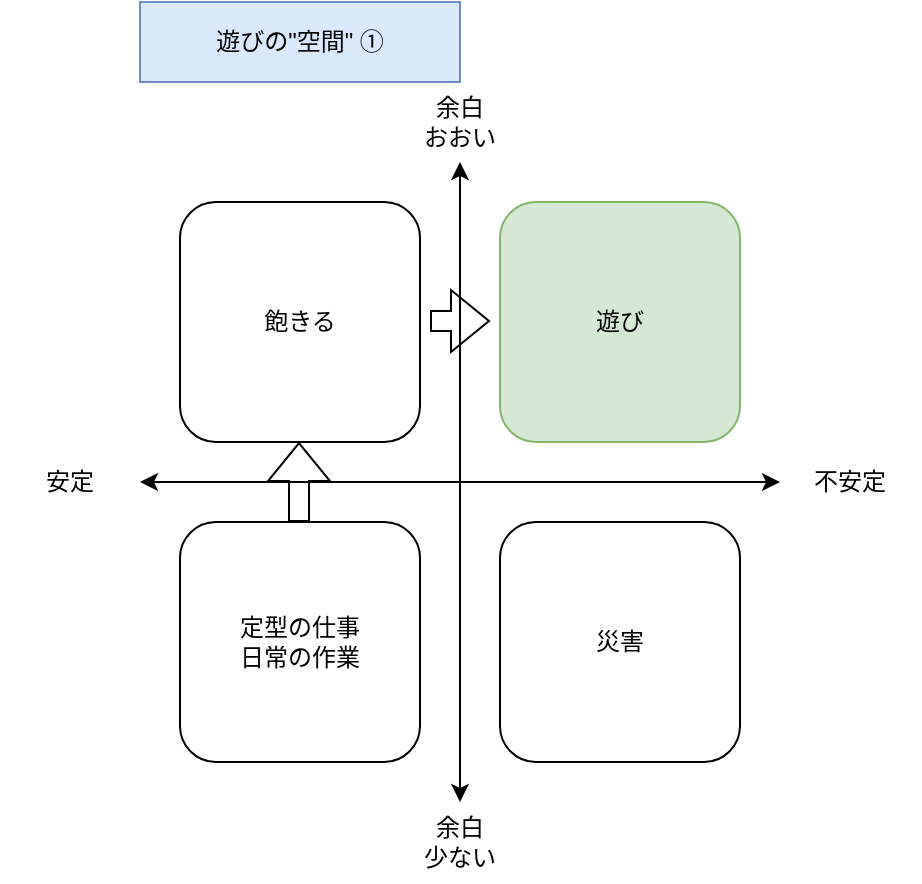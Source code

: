 <mxfile version="28.0.7">
  <diagram name="ページ1" id="5z0QLxjCDmGpfmo5USfk">
    <mxGraphModel dx="993" dy="831" grid="1" gridSize="10" guides="1" tooltips="1" connect="1" arrows="1" fold="1" page="1" pageScale="1" pageWidth="1654" pageHeight="1169" math="0" shadow="0">
      <root>
        <mxCell id="0" />
        <mxCell id="1" parent="0" />
        <mxCell id="EhSUfmbXzbKoXt8E2dOw-1" value="遊びの&quot;空間&quot; ①" style="text;html=1;align=center;verticalAlign=middle;whiteSpace=wrap;rounded=0;fillColor=#dae8fc;strokeColor=#6c8ebf;" vertex="1" parent="1">
          <mxGeometry x="80" y="40" width="160" height="40" as="geometry" />
        </mxCell>
        <mxCell id="EhSUfmbXzbKoXt8E2dOw-4" value="安定" style="text;html=1;align=center;verticalAlign=middle;whiteSpace=wrap;rounded=0;" vertex="1" parent="1">
          <mxGeometry x="10" y="260" width="70" height="40" as="geometry" />
        </mxCell>
        <mxCell id="EhSUfmbXzbKoXt8E2dOw-5" value="" style="endArrow=classic;startArrow=classic;html=1;rounded=0;" edge="1" parent="1">
          <mxGeometry width="50" height="50" relative="1" as="geometry">
            <mxPoint x="80" y="280" as="sourcePoint" />
            <mxPoint x="400" y="280" as="targetPoint" />
          </mxGeometry>
        </mxCell>
        <mxCell id="EhSUfmbXzbKoXt8E2dOw-6" value="不安定" style="text;html=1;align=center;verticalAlign=middle;whiteSpace=wrap;rounded=0;" vertex="1" parent="1">
          <mxGeometry x="400" y="260" width="70" height="40" as="geometry" />
        </mxCell>
        <mxCell id="EhSUfmbXzbKoXt8E2dOw-7" value="" style="endArrow=classic;startArrow=classic;html=1;rounded=0;" edge="1" parent="1">
          <mxGeometry width="50" height="50" relative="1" as="geometry">
            <mxPoint x="240" y="120" as="sourcePoint" />
            <mxPoint x="240" y="440" as="targetPoint" />
          </mxGeometry>
        </mxCell>
        <mxCell id="EhSUfmbXzbKoXt8E2dOw-8" value="余白&lt;div&gt;おおい&lt;/div&gt;" style="text;html=1;align=center;verticalAlign=middle;whiteSpace=wrap;rounded=0;" vertex="1" parent="1">
          <mxGeometry x="200" y="80" width="80" height="40" as="geometry" />
        </mxCell>
        <mxCell id="EhSUfmbXzbKoXt8E2dOw-9" value="余白&lt;div&gt;少ない&lt;/div&gt;" style="text;html=1;align=center;verticalAlign=middle;whiteSpace=wrap;rounded=0;" vertex="1" parent="1">
          <mxGeometry x="200" y="440" width="80" height="40" as="geometry" />
        </mxCell>
        <mxCell id="EhSUfmbXzbKoXt8E2dOw-10" value="飽きる" style="rounded=1;whiteSpace=wrap;html=1;" vertex="1" parent="1">
          <mxGeometry x="100" y="140" width="120" height="120" as="geometry" />
        </mxCell>
        <mxCell id="EhSUfmbXzbKoXt8E2dOw-11" value="遊び" style="rounded=1;whiteSpace=wrap;html=1;fillColor=#d5e8d4;strokeColor=#82b366;" vertex="1" parent="1">
          <mxGeometry x="260" y="140" width="120" height="120" as="geometry" />
        </mxCell>
        <mxCell id="EhSUfmbXzbKoXt8E2dOw-12" value="定型の仕事&lt;div&gt;日常の作業&lt;/div&gt;" style="rounded=1;whiteSpace=wrap;html=1;" vertex="1" parent="1">
          <mxGeometry x="100" y="300" width="120" height="120" as="geometry" />
        </mxCell>
        <mxCell id="EhSUfmbXzbKoXt8E2dOw-13" value="災害" style="rounded=1;whiteSpace=wrap;html=1;" vertex="1" parent="1">
          <mxGeometry x="260" y="300" width="120" height="120" as="geometry" />
        </mxCell>
        <mxCell id="EhSUfmbXzbKoXt8E2dOw-14" value="" style="shape=flexArrow;endArrow=classic;html=1;rounded=0;" edge="1" parent="1">
          <mxGeometry width="50" height="50" relative="1" as="geometry">
            <mxPoint x="159.5" y="300" as="sourcePoint" />
            <mxPoint x="159.5" y="260" as="targetPoint" />
          </mxGeometry>
        </mxCell>
        <mxCell id="EhSUfmbXzbKoXt8E2dOw-15" value="" style="shape=flexArrow;endArrow=classic;html=1;rounded=0;" edge="1" parent="1">
          <mxGeometry width="50" height="50" relative="1" as="geometry">
            <mxPoint x="225" y="199.5" as="sourcePoint" />
            <mxPoint x="255" y="199.5" as="targetPoint" />
          </mxGeometry>
        </mxCell>
      </root>
    </mxGraphModel>
  </diagram>
</mxfile>

